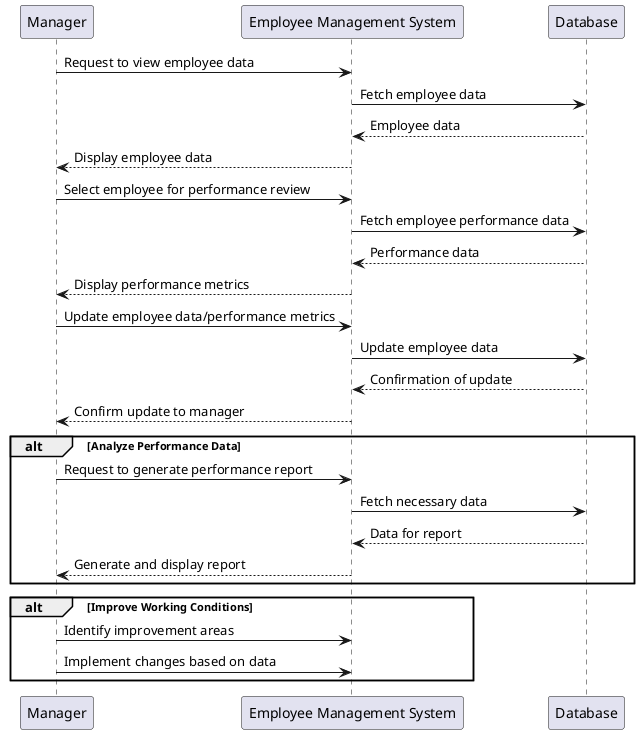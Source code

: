 @startuml

participant Manager
participant "Employee Management System" as EMS
participant Database

Manager -> EMS : Request to view employee data
EMS -> Database : Fetch employee data
Database --> EMS : Employee data
EMS --> Manager : Display employee data

Manager -> EMS : Select employee for performance review
EMS -> Database : Fetch employee performance data
Database --> EMS : Performance data
EMS --> Manager : Display performance metrics

Manager -> EMS : Update employee data/performance metrics
EMS -> Database : Update employee data
Database --> EMS : Confirmation of update
EMS --> Manager : Confirm update to manager

alt Analyze Performance Data
    Manager -> EMS : Request to generate performance report
    EMS -> Database : Fetch necessary data
    Database --> EMS : Data for report
    EMS --> Manager : Generate and display report
end

alt Improve Working Conditions
    Manager -> EMS : Identify improvement areas
    Manager -> EMS : Implement changes based on data
end

@enduml